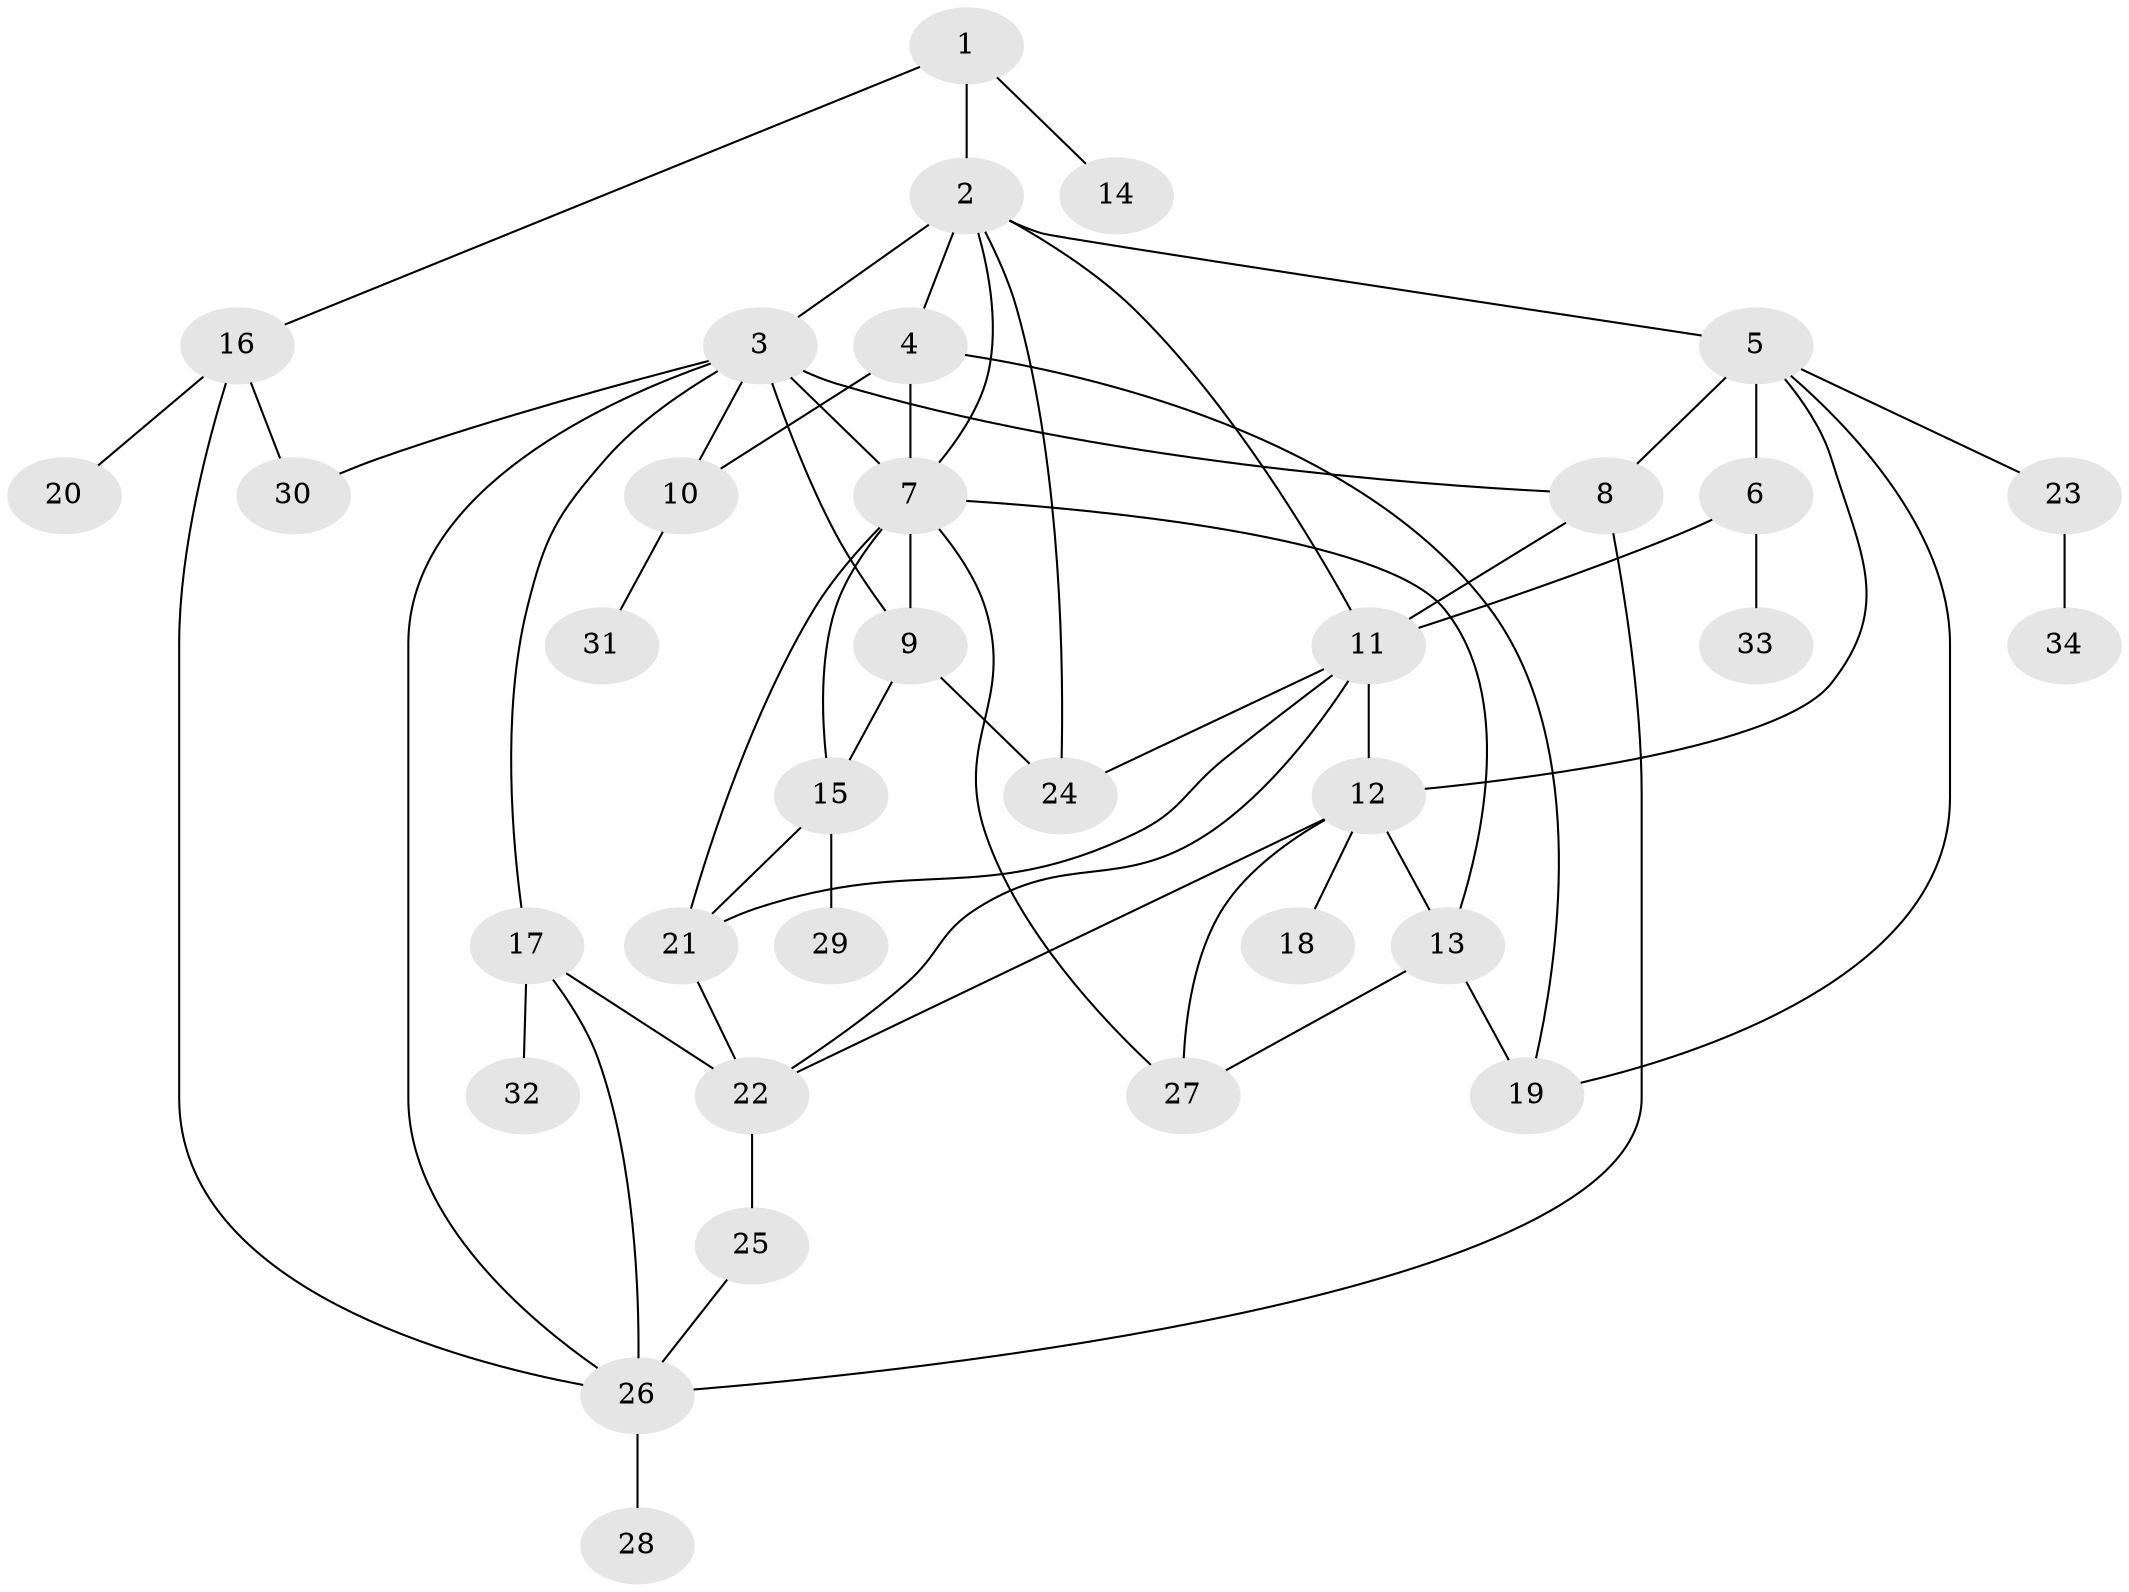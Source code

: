 // original degree distribution, {3: 0.1791044776119403, 9: 0.014925373134328358, 5: 0.1044776119402985, 4: 0.14925373134328357, 6: 0.029850746268656716, 7: 0.014925373134328358, 1: 0.19402985074626866, 2: 0.31343283582089554}
// Generated by graph-tools (version 1.1) at 2025/34/03/09/25 02:34:28]
// undirected, 34 vertices, 59 edges
graph export_dot {
graph [start="1"]
  node [color=gray90,style=filled];
  1;
  2;
  3;
  4;
  5;
  6;
  7;
  8;
  9;
  10;
  11;
  12;
  13;
  14;
  15;
  16;
  17;
  18;
  19;
  20;
  21;
  22;
  23;
  24;
  25;
  26;
  27;
  28;
  29;
  30;
  31;
  32;
  33;
  34;
  1 -- 2 [weight=1.0];
  1 -- 14 [weight=1.0];
  1 -- 16 [weight=1.0];
  2 -- 3 [weight=2.0];
  2 -- 4 [weight=1.0];
  2 -- 5 [weight=1.0];
  2 -- 7 [weight=1.0];
  2 -- 11 [weight=1.0];
  2 -- 24 [weight=1.0];
  3 -- 7 [weight=2.0];
  3 -- 8 [weight=1.0];
  3 -- 9 [weight=1.0];
  3 -- 10 [weight=1.0];
  3 -- 17 [weight=1.0];
  3 -- 26 [weight=1.0];
  3 -- 30 [weight=1.0];
  4 -- 7 [weight=1.0];
  4 -- 10 [weight=1.0];
  4 -- 19 [weight=1.0];
  5 -- 6 [weight=1.0];
  5 -- 8 [weight=2.0];
  5 -- 12 [weight=1.0];
  5 -- 19 [weight=1.0];
  5 -- 23 [weight=1.0];
  6 -- 11 [weight=1.0];
  6 -- 33 [weight=1.0];
  7 -- 9 [weight=4.0];
  7 -- 13 [weight=2.0];
  7 -- 15 [weight=1.0];
  7 -- 21 [weight=1.0];
  7 -- 27 [weight=1.0];
  8 -- 11 [weight=1.0];
  8 -- 26 [weight=1.0];
  9 -- 15 [weight=2.0];
  9 -- 24 [weight=1.0];
  10 -- 31 [weight=1.0];
  11 -- 12 [weight=1.0];
  11 -- 21 [weight=1.0];
  11 -- 22 [weight=1.0];
  11 -- 24 [weight=1.0];
  12 -- 13 [weight=1.0];
  12 -- 18 [weight=1.0];
  12 -- 22 [weight=1.0];
  12 -- 27 [weight=1.0];
  13 -- 19 [weight=1.0];
  13 -- 27 [weight=1.0];
  15 -- 21 [weight=1.0];
  15 -- 29 [weight=1.0];
  16 -- 20 [weight=1.0];
  16 -- 26 [weight=1.0];
  16 -- 30 [weight=1.0];
  17 -- 22 [weight=1.0];
  17 -- 26 [weight=1.0];
  17 -- 32 [weight=1.0];
  21 -- 22 [weight=1.0];
  22 -- 25 [weight=1.0];
  23 -- 34 [weight=1.0];
  25 -- 26 [weight=1.0];
  26 -- 28 [weight=1.0];
}
